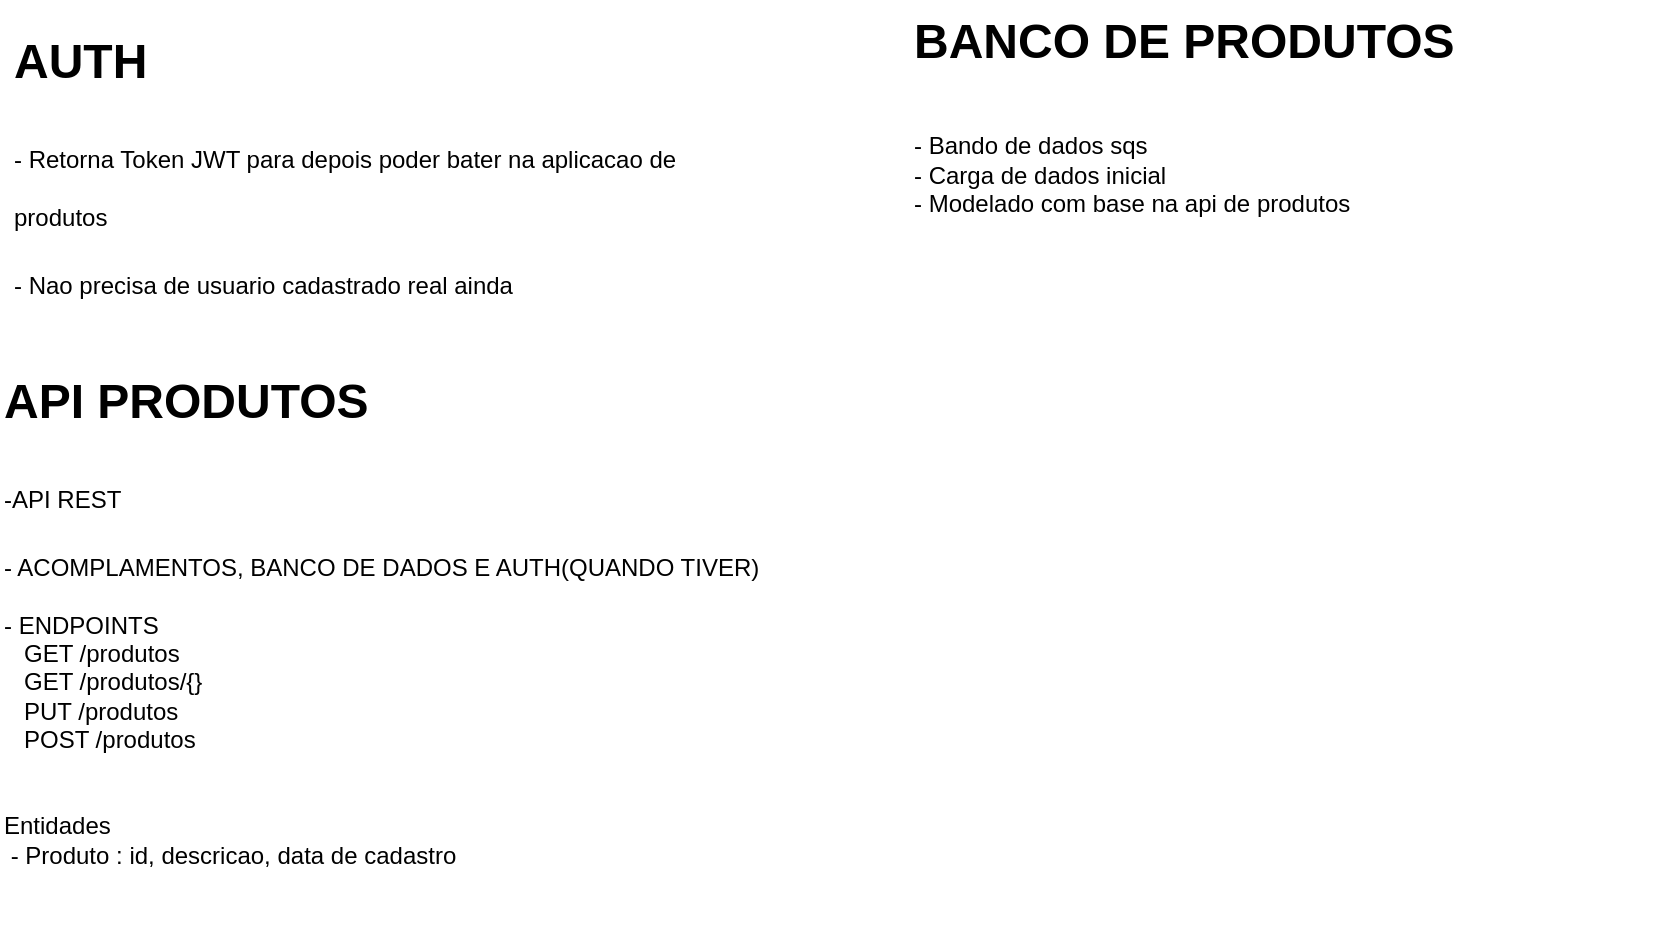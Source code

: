 <mxfile version="24.2.2" type="device" pages="4">
  <diagram name="Requisitos" id="lJUJxM3z3kf8wdqePnnX">
    <mxGraphModel dx="1194" dy="615" grid="1" gridSize="10" guides="1" tooltips="1" connect="1" arrows="1" fold="1" page="1" pageScale="1" pageWidth="850" pageHeight="1100" math="0" shadow="0">
      <root>
        <mxCell id="0" />
        <mxCell id="1" parent="0" />
        <mxCell id="0IMdVcgSnAzkUu-0e4jD-1" value="&lt;h1 style=&quot;margin-top: 0px;&quot;&gt;&lt;span style=&quot;background-color: initial;&quot;&gt;AUTH&lt;/span&gt;&lt;/h1&gt;&lt;h1 style=&quot;margin-top: 0px;&quot;&gt;&lt;span style=&quot;font-size: 12px; font-weight: 400;&quot;&gt;- Retorna Token JWT para depois poder bater na aplicacao de produtos&lt;/span&gt;&lt;/h1&gt;&lt;div&gt;&lt;span style=&quot;font-size: 12px; font-weight: 400;&quot;&gt;- Nao precisa de usuario cadastrado real ainda&amp;nbsp;&lt;/span&gt;&lt;/div&gt;" style="text;html=1;whiteSpace=wrap;overflow=hidden;rounded=0;" vertex="1" parent="1">
          <mxGeometry x="50" y="40" width="380" height="200" as="geometry" />
        </mxCell>
        <mxCell id="0IMdVcgSnAzkUu-0e4jD-2" value="&lt;h1 style=&quot;margin-top: 0px;&quot;&gt;&lt;span style=&quot;background-color: initial;&quot;&gt;API PRODUTOS&lt;/span&gt;&lt;/h1&gt;&lt;h1 style=&quot;margin-top: 0px;&quot;&gt;&lt;span style=&quot;font-size: 12px; font-weight: 400;&quot;&gt;-API REST&lt;/span&gt;&lt;/h1&gt;&lt;div&gt;- ACOMPLAMENTOS, BANCO DE DADOS E AUTH(QUANDO TIVER)&lt;/div&gt;&lt;div&gt;&lt;br&gt;&lt;/div&gt;&lt;div&gt;- ENDPOINTS&amp;nbsp;&amp;nbsp;&lt;/div&gt;&lt;div&gt;&amp;nbsp; &amp;nbsp;GET /produtos&lt;/div&gt;&lt;div&gt;&amp;nbsp; &amp;nbsp;GET /produtos/{}&lt;/div&gt;&lt;div&gt;&amp;nbsp; &amp;nbsp;PUT /produtos&lt;/div&gt;&lt;div&gt;&amp;nbsp; &amp;nbsp;&lt;span style=&quot;background-color: initial;&quot;&gt;POST /produtos&lt;/span&gt;&lt;span style=&quot;background-color: initial;&quot;&gt;&amp;nbsp;&lt;/span&gt;&lt;/div&gt;&lt;div&gt;&lt;br&gt;&lt;/div&gt;&lt;div&gt;&lt;br&gt;&lt;/div&gt;&lt;div&gt;Entidades&lt;/div&gt;&lt;div&gt;&amp;nbsp;- Produto : id, descricao, data de cadastro&amp;nbsp;&lt;/div&gt;" style="text;html=1;whiteSpace=wrap;overflow=hidden;rounded=0;" vertex="1" parent="1">
          <mxGeometry x="45" y="210" width="380" height="290" as="geometry" />
        </mxCell>
        <mxCell id="0IMdVcgSnAzkUu-0e4jD-3" value="&lt;h1 style=&quot;margin-top: 0px;&quot;&gt;&lt;span style=&quot;background-color: initial;&quot;&gt;BANCO DE PRODUTOS&amp;nbsp;&lt;/span&gt;&lt;/h1&gt;&lt;div&gt;&lt;span style=&quot;background-color: initial;&quot;&gt;&lt;br&gt;&lt;/span&gt;&lt;/div&gt;&lt;div&gt;&lt;span style=&quot;background-color: initial;&quot;&gt;- Bando de dados sqs&amp;nbsp;&lt;/span&gt;&lt;/div&gt;&lt;div&gt;&lt;span style=&quot;background-color: initial;&quot;&gt;- Carga de dados inicial&amp;nbsp;&lt;/span&gt;&lt;/div&gt;&lt;div&gt;- Modelado com base na api de produtos&lt;/div&gt;&lt;div&gt;&lt;br&gt;&lt;/div&gt;" style="text;html=1;whiteSpace=wrap;overflow=hidden;rounded=0;" vertex="1" parent="1">
          <mxGeometry x="500" y="30" width="380" height="290" as="geometry" />
        </mxCell>
      </root>
    </mxGraphModel>
  </diagram>
  <diagram id="taKNbd2nmG1c9EEs-Nes" name="Diagram">
    <mxGraphModel dx="1194" dy="615" grid="1" gridSize="10" guides="1" tooltips="1" connect="1" arrows="1" fold="1" page="1" pageScale="1" pageWidth="850" pageHeight="1100" math="0" shadow="0">
      <root>
        <mxCell id="0" />
        <mxCell id="1" parent="0" />
        <mxCell id="4VG0_eF0u8h1W3i9cFiR-2" value="" style="rounded=0;whiteSpace=wrap;html=1;" vertex="1" parent="1">
          <mxGeometry x="270" y="40" width="200" height="160" as="geometry" />
        </mxCell>
        <mxCell id="4VG0_eF0u8h1W3i9cFiR-3" value="" style="image;sketch=0;aspect=fixed;html=1;points=[];align=center;fontSize=12;image=img/lib/mscae/Docker.svg;" vertex="1" parent="1">
          <mxGeometry x="390" y="53" width="50" height="41" as="geometry" />
        </mxCell>
        <mxCell id="4VG0_eF0u8h1W3i9cFiR-4" value="API PRODUTOS" style="rounded=0;whiteSpace=wrap;html=1;fillColor=#B9E0A5;" vertex="1" parent="1">
          <mxGeometry x="310" y="110" width="120" height="60" as="geometry" />
        </mxCell>
        <mxCell id="4VG0_eF0u8h1W3i9cFiR-5" value="" style="rounded=0;whiteSpace=wrap;html=1;" vertex="1" parent="1">
          <mxGeometry x="510" y="40" width="200" height="160" as="geometry" />
        </mxCell>
        <mxCell id="4VG0_eF0u8h1W3i9cFiR-6" value="" style="image;sketch=0;aspect=fixed;html=1;points=[];align=center;fontSize=12;image=img/lib/mscae/Docker.svg;" vertex="1" parent="1">
          <mxGeometry x="655" y="53" width="50" height="41" as="geometry" />
        </mxCell>
        <mxCell id="4VG0_eF0u8h1W3i9cFiR-7" value="&lt;font style=&quot;font-size: 9px;&quot;&gt;PRODUTOS&lt;/font&gt;" style="shape=cylinder3;whiteSpace=wrap;html=1;boundedLbl=1;backgroundOutline=1;size=15;fillColor=#7DF6FF;" vertex="1" parent="1">
          <mxGeometry x="580" y="100" width="60" height="80" as="geometry" />
        </mxCell>
        <mxCell id="4VG0_eF0u8h1W3i9cFiR-8" style="edgeStyle=orthogonalEdgeStyle;rounded=0;orthogonalLoop=1;jettySize=auto;html=1;" edge="1" parent="1" source="4VG0_eF0u8h1W3i9cFiR-4" target="4VG0_eF0u8h1W3i9cFiR-7">
          <mxGeometry relative="1" as="geometry" />
        </mxCell>
        <mxCell id="4VG0_eF0u8h1W3i9cFiR-9" value="localhost" style="text;html=1;align=center;verticalAlign=middle;whiteSpace=wrap;rounded=0;" vertex="1" parent="1">
          <mxGeometry x="340" y="34" width="60" height="30" as="geometry" />
        </mxCell>
        <mxCell id="4VG0_eF0u8h1W3i9cFiR-10" value="localhost" style="text;html=1;align=center;verticalAlign=middle;whiteSpace=wrap;rounded=0;" vertex="1" parent="1">
          <mxGeometry x="580" y="40" width="60" height="30" as="geometry" />
        </mxCell>
        <mxCell id="4VG0_eF0u8h1W3i9cFiR-11" value="" style="outlineConnect=0;dashed=0;verticalLabelPosition=bottom;verticalAlign=top;align=center;html=1;shape=mxgraph.aws3.postgre_sql_instance;fillColor=#2E73B8;gradientColor=none;" vertex="1" parent="1">
          <mxGeometry x="520" y="64" width="40" height="40" as="geometry" />
        </mxCell>
        <mxCell id="4VG0_eF0u8h1W3i9cFiR-13" value="" style="outlineConnect=0;dashed=0;verticalLabelPosition=bottom;verticalAlign=top;align=center;html=1;shape=mxgraph.aws3.android;fillColor=#8CC64F;gradientColor=none;" vertex="1" parent="1">
          <mxGeometry x="290" y="53" width="40" height="47" as="geometry" />
        </mxCell>
        <mxCell id="4VG0_eF0u8h1W3i9cFiR-23" style="edgeStyle=orthogonalEdgeStyle;rounded=0;orthogonalLoop=1;jettySize=auto;html=1;" edge="1" parent="1" source="4VG0_eF0u8h1W3i9cFiR-14" target="4VG0_eF0u8h1W3i9cFiR-16">
          <mxGeometry relative="1" as="geometry" />
        </mxCell>
        <mxCell id="4VG0_eF0u8h1W3i9cFiR-24" value="Manual execution" style="edgeLabel;html=1;align=center;verticalAlign=middle;resizable=0;points=[];" vertex="1" connectable="0" parent="4VG0_eF0u8h1W3i9cFiR-23">
          <mxGeometry x="0.086" y="2" relative="1" as="geometry">
            <mxPoint as="offset" />
          </mxGeometry>
        </mxCell>
        <mxCell id="4VG0_eF0u8h1W3i9cFiR-14" value="QA" style="shape=umlActor;verticalLabelPosition=bottom;verticalAlign=top;html=1;outlineConnect=0;" vertex="1" parent="1">
          <mxGeometry x="130" y="460" width="30" height="60" as="geometry" />
        </mxCell>
        <mxCell id="4VG0_eF0u8h1W3i9cFiR-26" style="edgeStyle=orthogonalEdgeStyle;rounded=0;orthogonalLoop=1;jettySize=auto;html=1;" edge="1" parent="1" source="4VG0_eF0u8h1W3i9cFiR-16" target="4VG0_eF0u8h1W3i9cFiR-4">
          <mxGeometry relative="1" as="geometry" />
        </mxCell>
        <mxCell id="4VG0_eF0u8h1W3i9cFiR-16" value="HTTP CLIENT" style="rounded=0;whiteSpace=wrap;html=1;" vertex="1" parent="1">
          <mxGeometry x="80" y="330" width="120" height="60" as="geometry" />
        </mxCell>
        <mxCell id="4VG0_eF0u8h1W3i9cFiR-18" value="" style="rounded=0;whiteSpace=wrap;html=1;" vertex="1" parent="1">
          <mxGeometry x="40" y="40" width="200" height="160" as="geometry" />
        </mxCell>
        <mxCell id="4VG0_eF0u8h1W3i9cFiR-19" value="" style="image;sketch=0;aspect=fixed;html=1;points=[];align=center;fontSize=12;image=img/lib/mscae/Docker.svg;" vertex="1" parent="1">
          <mxGeometry x="160" y="53" width="50" height="41" as="geometry" />
        </mxCell>
        <mxCell id="4VG0_eF0u8h1W3i9cFiR-20" value="AUTH" style="rounded=0;whiteSpace=wrap;html=1;fillColor=#B9E0A5;" vertex="1" parent="1">
          <mxGeometry x="80" y="110" width="120" height="60" as="geometry" />
        </mxCell>
        <mxCell id="4VG0_eF0u8h1W3i9cFiR-21" value="localhost" style="text;html=1;align=center;verticalAlign=middle;whiteSpace=wrap;rounded=0;" vertex="1" parent="1">
          <mxGeometry x="110" y="34" width="60" height="30" as="geometry" />
        </mxCell>
        <mxCell id="4VG0_eF0u8h1W3i9cFiR-22" value="" style="outlineConnect=0;dashed=0;verticalLabelPosition=bottom;verticalAlign=top;align=center;html=1;shape=mxgraph.aws3.android;fillColor=#8CC64F;gradientColor=none;" vertex="1" parent="1">
          <mxGeometry x="60" y="53" width="40" height="47" as="geometry" />
        </mxCell>
        <mxCell id="YXmjVRTK3bGMYj-1wJMt-4" style="edgeStyle=orthogonalEdgeStyle;rounded=0;orthogonalLoop=1;jettySize=auto;html=1;" edge="1" parent="1" source="YXmjVRTK3bGMYj-1wJMt-1" target="4VG0_eF0u8h1W3i9cFiR-4">
          <mxGeometry relative="1" as="geometry" />
        </mxCell>
        <mxCell id="YXmjVRTK3bGMYj-1wJMt-1" value="AUTOMATION" style="rounded=0;whiteSpace=wrap;html=1;" vertex="1" parent="1">
          <mxGeometry x="450" y="330" width="120" height="60" as="geometry" />
        </mxCell>
        <mxCell id="YXmjVRTK3bGMYj-1wJMt-3" value="" style="edgeStyle=orthogonalEdgeStyle;rounded=0;orthogonalLoop=1;jettySize=auto;html=1;" edge="1" parent="1" source="YXmjVRTK3bGMYj-1wJMt-2" target="YXmjVRTK3bGMYj-1wJMt-1">
          <mxGeometry relative="1" as="geometry" />
        </mxCell>
        <mxCell id="YXmjVRTK3bGMYj-1wJMt-2" value="" style="html=1;verticalLabelPosition=bottom;align=center;labelBackgroundColor=#ffffff;verticalAlign=top;strokeWidth=2;strokeColor=#0080F0;shadow=0;dashed=0;shape=mxgraph.ios7.icons.alarm_clock;" vertex="1" parent="1">
          <mxGeometry x="496.5" y="430" width="27" height="30" as="geometry" />
        </mxCell>
      </root>
    </mxGraphModel>
  </diagram>
  <diagram id="jgToB_Hv6LG0Cp1Ko7ut" name="Tarefas">
    <mxGraphModel dx="1194" dy="615" grid="1" gridSize="10" guides="1" tooltips="1" connect="1" arrows="1" fold="1" page="1" pageScale="1" pageWidth="850" pageHeight="1100" math="0" shadow="0">
      <root>
        <mxCell id="0" />
        <mxCell id="1" parent="0" />
      </root>
    </mxGraphModel>
  </diagram>
  <diagram id="IO2qRD9AuKol5aekptCg" name="Documentacao">
    <mxGraphModel dx="1194" dy="615" grid="1" gridSize="10" guides="1" tooltips="1" connect="1" arrows="1" fold="1" page="1" pageScale="1" pageWidth="850" pageHeight="1100" math="0" shadow="0">
      <root>
        <mxCell id="0" />
        <mxCell id="1" parent="0" />
        <mxCell id="-qdNCovNljnGZeY5YZcb-1" value="&lt;h1 style=&quot;margin-top: 0px;&quot;&gt;&lt;span style=&quot;background-color: initial;&quot;&gt;Repositórios&lt;/span&gt;&lt;/h1&gt;&lt;h1 style=&quot;margin-top: 0px;&quot;&gt;&lt;span style=&quot;background-color: initial; font-size: 12px; font-weight: normal;&quot;&gt;API PRODUTOS: https://github.com/danielsmanioto/cs-produtos-node-api&lt;/span&gt;&lt;br&gt;&lt;/h1&gt;&lt;p&gt;BANCO DE DADOS: Um docker compose no repo&amp;nbsp;&lt;span style=&quot;background-color: initial;&quot;&gt;https://github.com/danielsmanioto/cs-produtos-node-api&lt;/span&gt;&lt;/p&gt;&lt;div&gt;&lt;span style=&quot;background-color: initial; font-size: 12px; font-weight: normal;&quot;&gt;&lt;br&gt;&lt;/span&gt;&lt;/div&gt;" style="text;html=1;whiteSpace=wrap;overflow=hidden;rounded=0;" vertex="1" parent="1">
          <mxGeometry x="40" y="40" width="730" height="370" as="geometry" />
        </mxCell>
      </root>
    </mxGraphModel>
  </diagram>
</mxfile>
